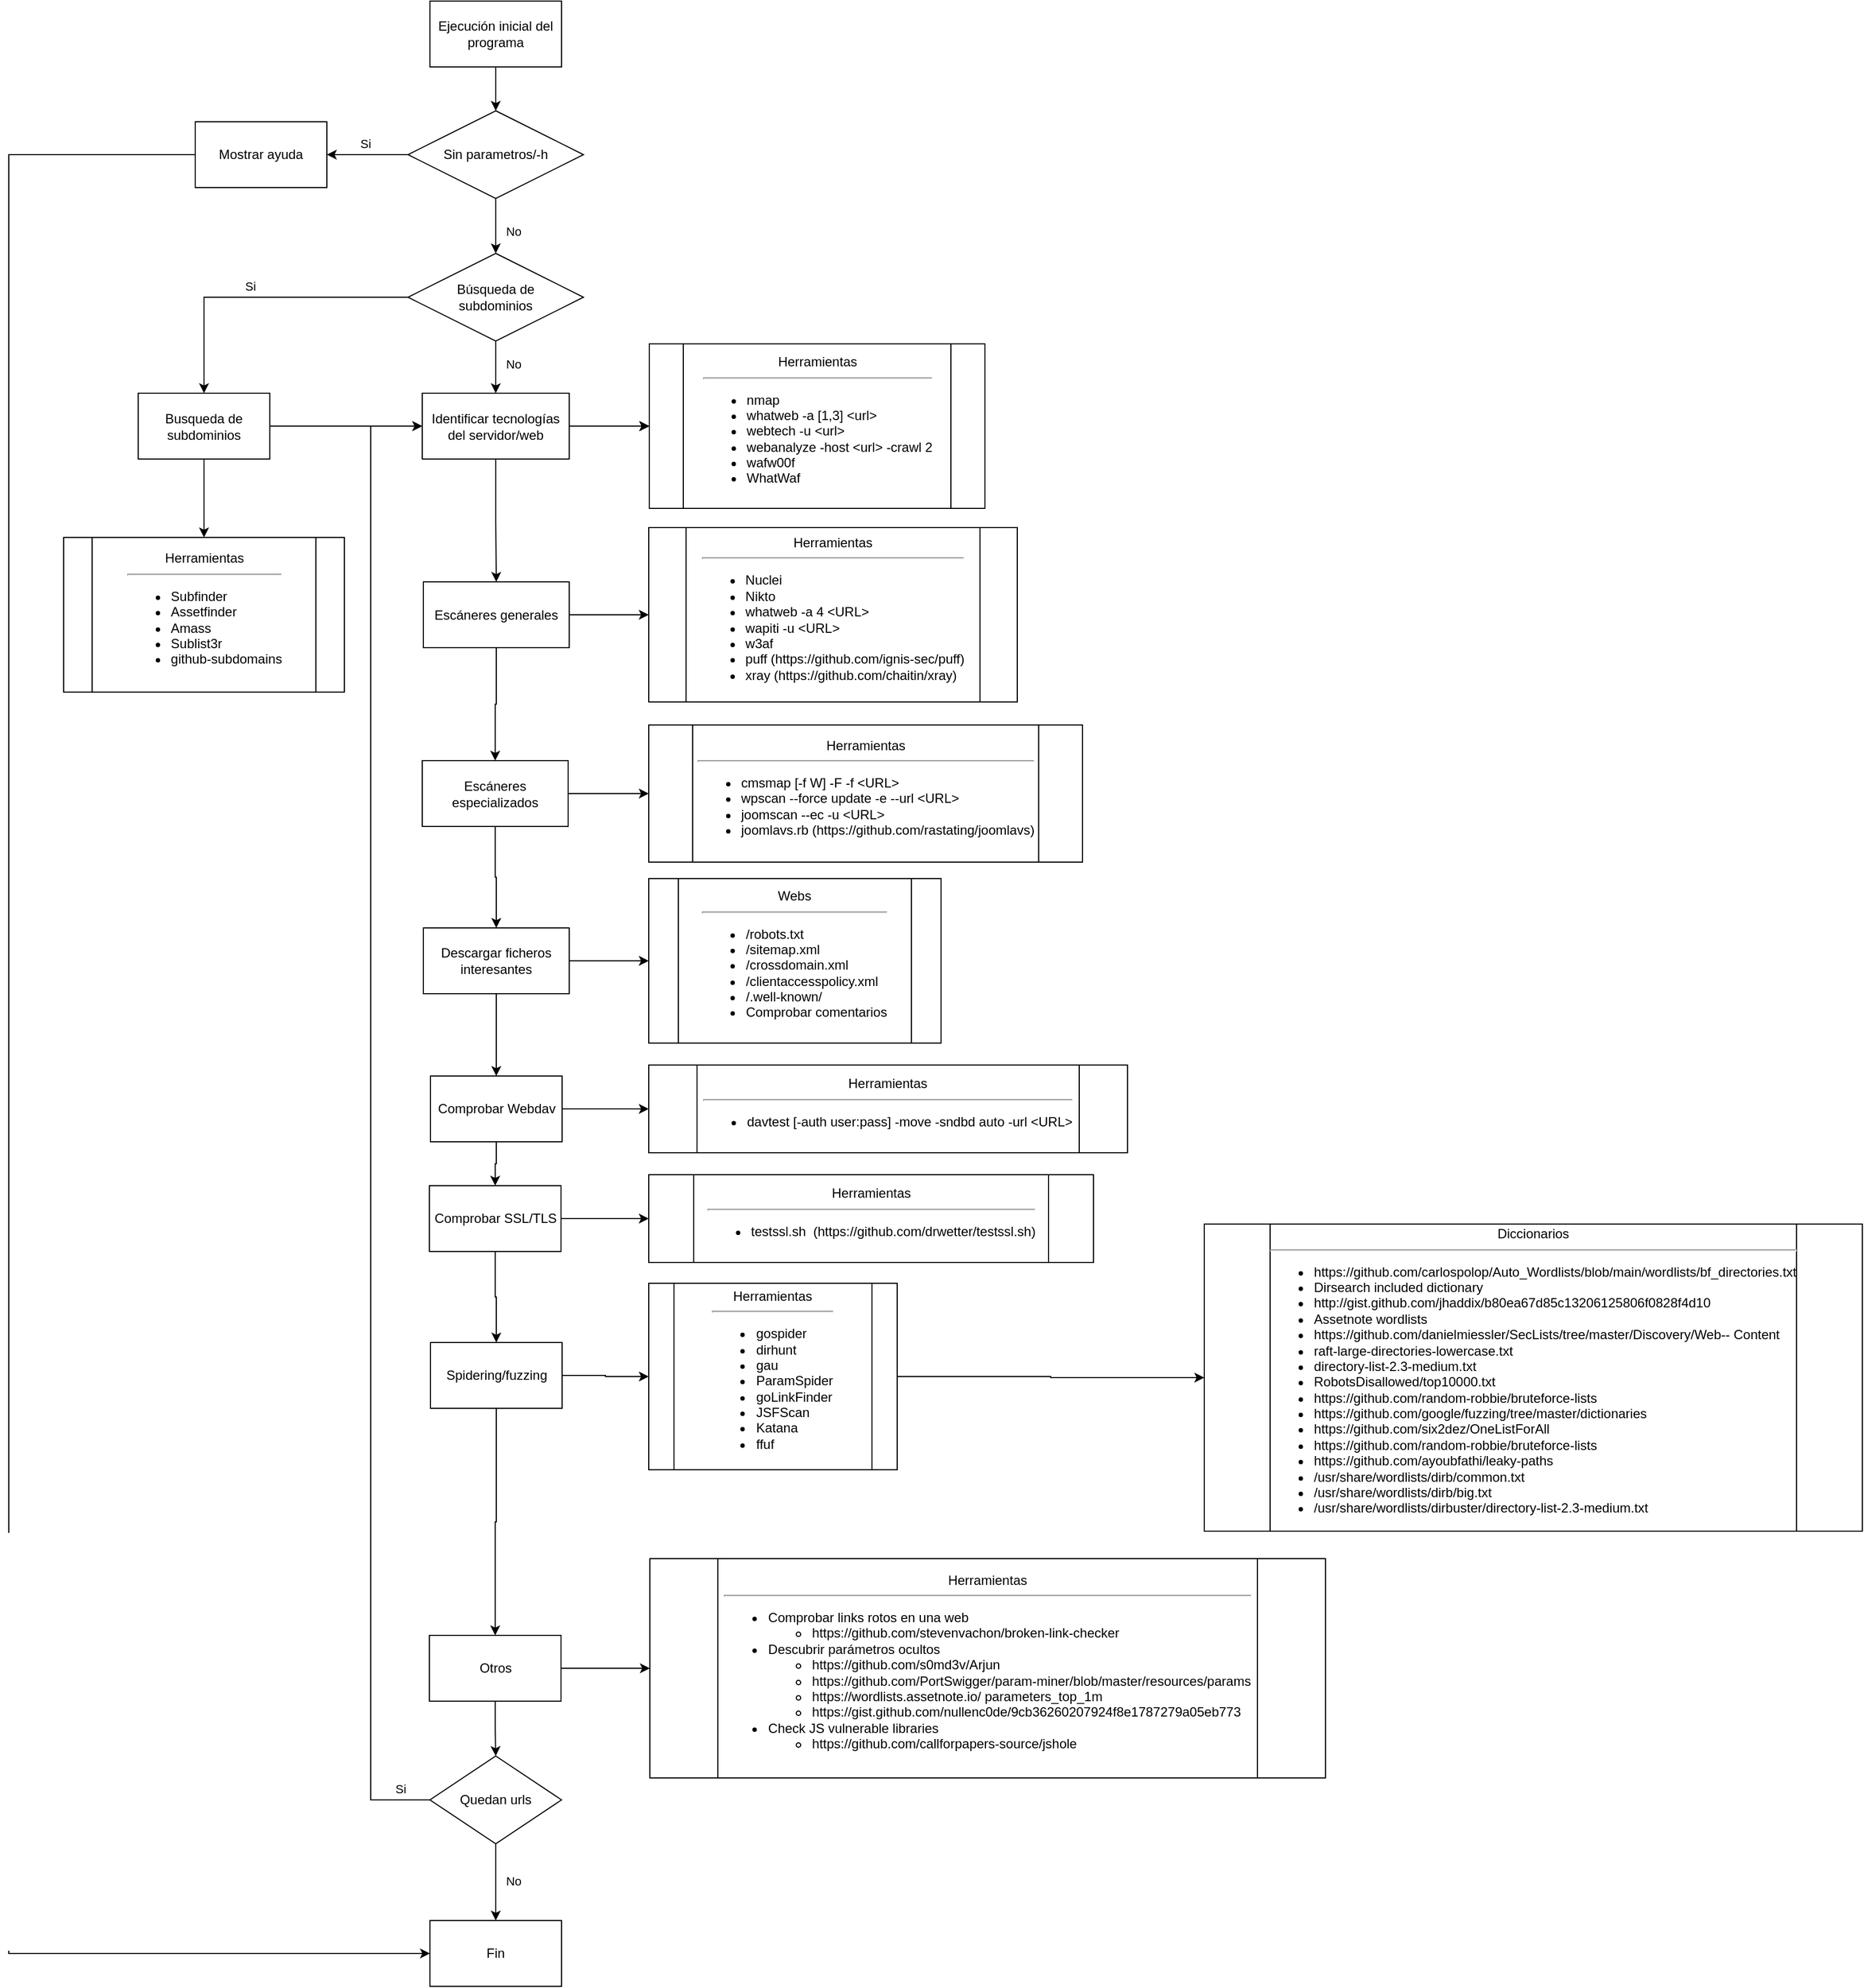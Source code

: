 <mxfile version="24.3.0" type="github">
  <diagram id="C5RBs43oDa-KdzZeNtuy" name="Page-1">
    <mxGraphModel dx="1366" dy="710" grid="1" gridSize="10" guides="1" tooltips="1" connect="1" arrows="1" fold="1" page="1" pageScale="1" pageWidth="827" pageHeight="1169" math="0" shadow="0">
      <root>
        <mxCell id="WIyWlLk6GJQsqaUBKTNV-0" />
        <mxCell id="WIyWlLk6GJQsqaUBKTNV-1" parent="WIyWlLk6GJQsqaUBKTNV-0" />
        <mxCell id="J5_poEPGG0RTB-6arFWy-14" value="Si" style="edgeStyle=orthogonalEdgeStyle;rounded=0;orthogonalLoop=1;jettySize=auto;html=1;" edge="1" parent="WIyWlLk6GJQsqaUBKTNV-1" source="J5_poEPGG0RTB-6arFWy-7" target="J5_poEPGG0RTB-6arFWy-13">
          <mxGeometry x="0.062" y="-10" relative="1" as="geometry">
            <mxPoint as="offset" />
          </mxGeometry>
        </mxCell>
        <mxCell id="J5_poEPGG0RTB-6arFWy-37" value="" style="edgeStyle=orthogonalEdgeStyle;rounded=0;orthogonalLoop=1;jettySize=auto;html=1;" edge="1" parent="WIyWlLk6GJQsqaUBKTNV-1" source="J5_poEPGG0RTB-6arFWy-7" target="J5_poEPGG0RTB-6arFWy-36">
          <mxGeometry relative="1" as="geometry" />
        </mxCell>
        <mxCell id="J5_poEPGG0RTB-6arFWy-7" value="Sin parametros/-h" style="rhombus;whiteSpace=wrap;html=1;" vertex="1" parent="WIyWlLk6GJQsqaUBKTNV-1">
          <mxGeometry x="494" y="100" width="160" height="80" as="geometry" />
        </mxCell>
        <mxCell id="J5_poEPGG0RTB-6arFWy-12" value="" style="edgeStyle=orthogonalEdgeStyle;rounded=0;orthogonalLoop=1;jettySize=auto;html=1;" edge="1" parent="WIyWlLk6GJQsqaUBKTNV-1" source="J5_poEPGG0RTB-6arFWy-11" target="J5_poEPGG0RTB-6arFWy-7">
          <mxGeometry relative="1" as="geometry" />
        </mxCell>
        <mxCell id="J5_poEPGG0RTB-6arFWy-11" value="Ejecución inicial del programa" style="rounded=0;whiteSpace=wrap;html=1;" vertex="1" parent="WIyWlLk6GJQsqaUBKTNV-1">
          <mxGeometry x="514" width="120" height="60" as="geometry" />
        </mxCell>
        <mxCell id="J5_poEPGG0RTB-6arFWy-84" style="edgeStyle=orthogonalEdgeStyle;rounded=0;orthogonalLoop=1;jettySize=auto;html=1;entryX=0;entryY=0.5;entryDx=0;entryDy=0;" edge="1" parent="WIyWlLk6GJQsqaUBKTNV-1" source="J5_poEPGG0RTB-6arFWy-13" target="J5_poEPGG0RTB-6arFWy-81">
          <mxGeometry relative="1" as="geometry">
            <Array as="points">
              <mxPoint x="130" y="140" />
              <mxPoint x="130" y="1780" />
            </Array>
          </mxGeometry>
        </mxCell>
        <mxCell id="J5_poEPGG0RTB-6arFWy-13" value="Mostrar ayuda" style="whiteSpace=wrap;html=1;" vertex="1" parent="WIyWlLk6GJQsqaUBKTNV-1">
          <mxGeometry x="300" y="110" width="120" height="60" as="geometry" />
        </mxCell>
        <mxCell id="J5_poEPGG0RTB-6arFWy-22" value="" style="edgeStyle=orthogonalEdgeStyle;rounded=0;orthogonalLoop=1;jettySize=auto;html=1;" edge="1" parent="WIyWlLk6GJQsqaUBKTNV-1" source="J5_poEPGG0RTB-6arFWy-15" target="J5_poEPGG0RTB-6arFWy-21">
          <mxGeometry relative="1" as="geometry" />
        </mxCell>
        <mxCell id="J5_poEPGG0RTB-6arFWy-24" value="" style="edgeStyle=orthogonalEdgeStyle;rounded=0;orthogonalLoop=1;jettySize=auto;html=1;" edge="1" parent="WIyWlLk6GJQsqaUBKTNV-1" source="J5_poEPGG0RTB-6arFWy-15" target="J5_poEPGG0RTB-6arFWy-21">
          <mxGeometry relative="1" as="geometry" />
        </mxCell>
        <mxCell id="J5_poEPGG0RTB-6arFWy-25" value="" style="edgeStyle=orthogonalEdgeStyle;rounded=0;orthogonalLoop=1;jettySize=auto;html=1;" edge="1" parent="WIyWlLk6GJQsqaUBKTNV-1" source="J5_poEPGG0RTB-6arFWy-15" target="J5_poEPGG0RTB-6arFWy-21">
          <mxGeometry relative="1" as="geometry" />
        </mxCell>
        <mxCell id="J5_poEPGG0RTB-6arFWy-27" value="" style="edgeStyle=orthogonalEdgeStyle;rounded=0;orthogonalLoop=1;jettySize=auto;html=1;" edge="1" parent="WIyWlLk6GJQsqaUBKTNV-1" source="J5_poEPGG0RTB-6arFWy-15" target="J5_poEPGG0RTB-6arFWy-26">
          <mxGeometry relative="1" as="geometry" />
        </mxCell>
        <mxCell id="J5_poEPGG0RTB-6arFWy-15" value="Identificar tecnologías del servidor/web" style="whiteSpace=wrap;html=1;" vertex="1" parent="WIyWlLk6GJQsqaUBKTNV-1">
          <mxGeometry x="507" y="357.5" width="134" height="60" as="geometry" />
        </mxCell>
        <mxCell id="J5_poEPGG0RTB-6arFWy-21" value="Herramientas&lt;div&gt;&lt;hr&gt;&lt;/div&gt;&lt;div style=&quot;text-align: left;&quot;&gt;&lt;ul&gt;&lt;li&gt;nmap&lt;/li&gt;&lt;li&gt;whatweb -a [1,3] &amp;lt;url&amp;gt;&lt;/li&gt;&lt;li&gt;webtech -u &amp;lt;url&amp;gt;&lt;/li&gt;&lt;li&gt;&lt;span style=&quot;background-color: initial;&quot;&gt;webanalyze -host &amp;lt;url&amp;gt; -crawl 2&lt;/span&gt;&lt;/li&gt;&lt;li&gt;&lt;span style=&quot;background-color: initial;&quot;&gt;wafw00f&lt;/span&gt;&lt;/li&gt;&lt;li&gt;&lt;span style=&quot;background-color: initial;&quot;&gt;WhatWaf&lt;/span&gt;&lt;/li&gt;&lt;/ul&gt;&lt;/div&gt;" style="shape=process;whiteSpace=wrap;html=1;backgroundOutline=1;" vertex="1" parent="WIyWlLk6GJQsqaUBKTNV-1">
          <mxGeometry x="714" y="312.5" width="306" height="150" as="geometry" />
        </mxCell>
        <mxCell id="J5_poEPGG0RTB-6arFWy-33" value="" style="edgeStyle=orthogonalEdgeStyle;rounded=0;orthogonalLoop=1;jettySize=auto;html=1;" edge="1" parent="WIyWlLk6GJQsqaUBKTNV-1" source="J5_poEPGG0RTB-6arFWy-26" target="J5_poEPGG0RTB-6arFWy-32">
          <mxGeometry relative="1" as="geometry" />
        </mxCell>
        <mxCell id="J5_poEPGG0RTB-6arFWy-52" value="" style="edgeStyle=orthogonalEdgeStyle;rounded=0;orthogonalLoop=1;jettySize=auto;html=1;" edge="1" parent="WIyWlLk6GJQsqaUBKTNV-1" source="J5_poEPGG0RTB-6arFWy-26" target="J5_poEPGG0RTB-6arFWy-30">
          <mxGeometry relative="1" as="geometry" />
        </mxCell>
        <mxCell id="J5_poEPGG0RTB-6arFWy-26" value="Escáneres generales" style="whiteSpace=wrap;html=1;" vertex="1" parent="WIyWlLk6GJQsqaUBKTNV-1">
          <mxGeometry x="508" y="529.5" width="133" height="60" as="geometry" />
        </mxCell>
        <mxCell id="J5_poEPGG0RTB-6arFWy-30" value="Herramientas&lt;div&gt;&lt;hr&gt;&lt;/div&gt;&lt;div style=&quot;text-align: left; line-height: 120%;&quot;&gt;&lt;ul&gt;&lt;li&gt;&lt;font style=&quot;font-size: 12px;&quot;&gt;Nuclei&lt;/font&gt;&lt;/li&gt;&lt;li&gt;&lt;font style=&quot;font-size: 12px;&quot;&gt;Nikto&lt;/font&gt;&lt;/li&gt;&lt;li&gt;&lt;font style=&quot;font-size: 12px;&quot;&gt;whatweb -a 4&amp;nbsp;&lt;span style=&quot;background-color: initial;&quot;&gt;&amp;lt;URL&amp;gt;&lt;/span&gt;&lt;/font&gt;&lt;/li&gt;&lt;li&gt;&lt;font style=&quot;font-size: 12px;&quot;&gt;wapiti -u&amp;nbsp;&lt;span style=&quot;background-color: initial;&quot;&gt;&amp;lt;URL&amp;gt;&lt;/span&gt;&lt;/font&gt;&lt;/li&gt;&lt;li&gt;&lt;font style=&quot;font-size: 12px;&quot;&gt;w3af&amp;nbsp;&lt;/font&gt;&lt;/li&gt;&lt;li&gt;&lt;span style=&quot;background-color: initial;&quot;&gt;&lt;font style=&quot;font-size: 12px;&quot;&gt;puff (https://github.com/ignis-sec/puff)&lt;/font&gt;&lt;/span&gt;&lt;/li&gt;&lt;li&gt;&lt;span style=&quot;background-color: initial;&quot;&gt;&lt;font style=&quot;font-size: 12px;&quot;&gt;xray (https://github.com/chaitin/xray)&lt;/font&gt;&lt;/span&gt;&lt;/li&gt;&lt;/ul&gt;&lt;/div&gt;" style="shape=process;whiteSpace=wrap;html=1;backgroundOutline=1;" vertex="1" parent="WIyWlLk6GJQsqaUBKTNV-1">
          <mxGeometry x="713.5" y="480" width="336" height="159" as="geometry" />
        </mxCell>
        <mxCell id="J5_poEPGG0RTB-6arFWy-35" value="" style="edgeStyle=orthogonalEdgeStyle;rounded=0;orthogonalLoop=1;jettySize=auto;html=1;" edge="1" parent="WIyWlLk6GJQsqaUBKTNV-1" source="J5_poEPGG0RTB-6arFWy-32" target="J5_poEPGG0RTB-6arFWy-34">
          <mxGeometry relative="1" as="geometry" />
        </mxCell>
        <mxCell id="J5_poEPGG0RTB-6arFWy-42" value="" style="edgeStyle=orthogonalEdgeStyle;rounded=0;orthogonalLoop=1;jettySize=auto;html=1;" edge="1" parent="WIyWlLk6GJQsqaUBKTNV-1" source="J5_poEPGG0RTB-6arFWy-32" target="J5_poEPGG0RTB-6arFWy-41">
          <mxGeometry relative="1" as="geometry" />
        </mxCell>
        <mxCell id="J5_poEPGG0RTB-6arFWy-32" value="Escáneres especializados" style="whiteSpace=wrap;html=1;" vertex="1" parent="WIyWlLk6GJQsqaUBKTNV-1">
          <mxGeometry x="507" y="692.5" width="133" height="60" as="geometry" />
        </mxCell>
        <mxCell id="J5_poEPGG0RTB-6arFWy-34" value="Herramientas&lt;div&gt;&lt;hr&gt;&lt;/div&gt;&lt;span style=&quot;background-color: initial;&quot;&gt;&lt;div style=&quot;&quot;&gt;&lt;ul&gt;&lt;li style=&quot;text-align: left;&quot;&gt;&lt;span style=&quot;background-color: initial;&quot;&gt;cmsmap [-f W] -F -f &amp;lt;URL&amp;gt;&lt;/span&gt;&lt;/li&gt;&lt;li style=&quot;text-align: left;&quot;&gt;&lt;span style=&quot;background-color: initial;&quot;&gt;wpscan --force update -e --url&amp;nbsp;&lt;/span&gt;&lt;span style=&quot;background-color: initial;&quot;&gt;&amp;lt;URL&amp;gt;&lt;/span&gt;&lt;/li&gt;&lt;li style=&quot;text-align: left;&quot;&gt;&lt;span style=&quot;background-color: initial;&quot;&gt;joomscan --ec -u&amp;nbsp;&lt;/span&gt;&lt;span style=&quot;background-color: initial;&quot;&gt;&amp;lt;URL&amp;gt;&lt;/span&gt;&lt;/li&gt;&lt;li style=&quot;text-align: left;&quot;&gt;&lt;span style=&quot;background-color: initial;&quot;&gt;joomlavs.rb&lt;/span&gt;&amp;nbsp;(&lt;span style=&quot;background-color: initial;&quot;&gt;https://github.com/rastating/joomlavs)&lt;/span&gt;&lt;/li&gt;&lt;/ul&gt;&lt;/div&gt;&lt;/span&gt;" style="shape=process;whiteSpace=wrap;html=1;backgroundOutline=1;" vertex="1" parent="WIyWlLk6GJQsqaUBKTNV-1">
          <mxGeometry x="713.5" y="660" width="395.5" height="125" as="geometry" />
        </mxCell>
        <mxCell id="J5_poEPGG0RTB-6arFWy-38" value="" style="edgeStyle=orthogonalEdgeStyle;rounded=0;orthogonalLoop=1;jettySize=auto;html=1;" edge="1" parent="WIyWlLk6GJQsqaUBKTNV-1" source="J5_poEPGG0RTB-6arFWy-36" target="J5_poEPGG0RTB-6arFWy-15">
          <mxGeometry relative="1" as="geometry" />
        </mxCell>
        <mxCell id="J5_poEPGG0RTB-6arFWy-39" value="No" style="edgeLabel;html=1;align=center;verticalAlign=middle;resizable=0;points=[];" vertex="1" connectable="0" parent="J5_poEPGG0RTB-6arFWy-38">
          <mxGeometry x="-0.108" y="-1" relative="1" as="geometry">
            <mxPoint x="17" as="offset" />
          </mxGeometry>
        </mxCell>
        <mxCell id="J5_poEPGG0RTB-6arFWy-44" value="" style="edgeStyle=orthogonalEdgeStyle;rounded=0;orthogonalLoop=1;jettySize=auto;html=1;" edge="1" parent="WIyWlLk6GJQsqaUBKTNV-1" source="J5_poEPGG0RTB-6arFWy-36" target="J5_poEPGG0RTB-6arFWy-43">
          <mxGeometry relative="1" as="geometry" />
        </mxCell>
        <mxCell id="J5_poEPGG0RTB-6arFWy-46" value="Si" style="edgeLabel;html=1;align=center;verticalAlign=middle;resizable=0;points=[];" vertex="1" connectable="0" parent="J5_poEPGG0RTB-6arFWy-44">
          <mxGeometry x="0.053" y="1" relative="1" as="geometry">
            <mxPoint y="-11" as="offset" />
          </mxGeometry>
        </mxCell>
        <mxCell id="J5_poEPGG0RTB-6arFWy-36" value="Búsqueda de &lt;br&gt;subdominios" style="rhombus;whiteSpace=wrap;html=1;" vertex="1" parent="WIyWlLk6GJQsqaUBKTNV-1">
          <mxGeometry x="494" y="230" width="160" height="80" as="geometry" />
        </mxCell>
        <mxCell id="J5_poEPGG0RTB-6arFWy-40" value="No" style="edgeLabel;html=1;align=center;verticalAlign=middle;resizable=0;points=[];" vertex="1" connectable="0" parent="WIyWlLk6GJQsqaUBKTNV-1">
          <mxGeometry x="590.0" y="209.999" as="geometry" />
        </mxCell>
        <mxCell id="J5_poEPGG0RTB-6arFWy-56" value="" style="edgeStyle=orthogonalEdgeStyle;rounded=0;orthogonalLoop=1;jettySize=auto;html=1;" edge="1" parent="WIyWlLk6GJQsqaUBKTNV-1" source="J5_poEPGG0RTB-6arFWy-41" target="J5_poEPGG0RTB-6arFWy-55">
          <mxGeometry relative="1" as="geometry" />
        </mxCell>
        <mxCell id="J5_poEPGG0RTB-6arFWy-58" value="" style="edgeStyle=orthogonalEdgeStyle;rounded=0;orthogonalLoop=1;jettySize=auto;html=1;" edge="1" parent="WIyWlLk6GJQsqaUBKTNV-1" source="J5_poEPGG0RTB-6arFWy-41" target="J5_poEPGG0RTB-6arFWy-57">
          <mxGeometry relative="1" as="geometry" />
        </mxCell>
        <mxCell id="J5_poEPGG0RTB-6arFWy-41" value="Descargar ficheros interesantes" style="whiteSpace=wrap;html=1;" vertex="1" parent="WIyWlLk6GJQsqaUBKTNV-1">
          <mxGeometry x="508" y="845" width="133" height="60" as="geometry" />
        </mxCell>
        <mxCell id="J5_poEPGG0RTB-6arFWy-48" value="" style="edgeStyle=orthogonalEdgeStyle;rounded=0;orthogonalLoop=1;jettySize=auto;html=1;" edge="1" parent="WIyWlLk6GJQsqaUBKTNV-1" source="J5_poEPGG0RTB-6arFWy-43" target="J5_poEPGG0RTB-6arFWy-47">
          <mxGeometry relative="1" as="geometry" />
        </mxCell>
        <mxCell id="J5_poEPGG0RTB-6arFWy-49" style="edgeStyle=orthogonalEdgeStyle;rounded=0;orthogonalLoop=1;jettySize=auto;html=1;entryX=0;entryY=0.5;entryDx=0;entryDy=0;" edge="1" parent="WIyWlLk6GJQsqaUBKTNV-1" source="J5_poEPGG0RTB-6arFWy-43" target="J5_poEPGG0RTB-6arFWy-15">
          <mxGeometry relative="1" as="geometry" />
        </mxCell>
        <mxCell id="J5_poEPGG0RTB-6arFWy-43" value="Busqueda de subdominios" style="whiteSpace=wrap;html=1;" vertex="1" parent="WIyWlLk6GJQsqaUBKTNV-1">
          <mxGeometry x="248" y="357.5" width="120" height="60" as="geometry" />
        </mxCell>
        <mxCell id="J5_poEPGG0RTB-6arFWy-47" value="Herramientas&lt;div&gt;&lt;hr&gt;&lt;/div&gt;&lt;div style=&quot;text-align: left;&quot;&gt;&lt;ul&gt;&lt;li&gt;Subfinder&lt;/li&gt;&lt;li&gt;Assetfinder&lt;/li&gt;&lt;li&gt;Amass&lt;/li&gt;&lt;li&gt;Sublist3r&lt;/li&gt;&lt;li&gt;github-subdomains&lt;/li&gt;&lt;/ul&gt;&lt;/div&gt;" style="shape=process;whiteSpace=wrap;html=1;backgroundOutline=1;" vertex="1" parent="WIyWlLk6GJQsqaUBKTNV-1">
          <mxGeometry x="180" y="489" width="256" height="141" as="geometry" />
        </mxCell>
        <mxCell id="J5_poEPGG0RTB-6arFWy-55" value="Webs&lt;hr&gt;&lt;div style=&quot;text-align: left;&quot;&gt;&lt;ul&gt;&lt;li&gt;&lt;span style=&quot;background-color: initial;&quot;&gt;/robots.txt&lt;/span&gt;&lt;/li&gt;&lt;li&gt;/sitemap.xml&lt;/li&gt;&lt;li&gt;/crossdomain.xml&lt;/li&gt;&lt;li&gt;/&lt;span style=&quot;background-color: initial;&quot;&gt;clientaccesspolicy.xml&lt;/span&gt;&lt;/li&gt;&lt;li&gt;/.well-known/&lt;/li&gt;&lt;li&gt;Comprobar comentarios&lt;/li&gt;&lt;/ul&gt;&lt;/div&gt;" style="shape=process;whiteSpace=wrap;html=1;backgroundOutline=1;" vertex="1" parent="WIyWlLk6GJQsqaUBKTNV-1">
          <mxGeometry x="713.5" y="800" width="266.5" height="150" as="geometry" />
        </mxCell>
        <mxCell id="J5_poEPGG0RTB-6arFWy-60" value="" style="edgeStyle=orthogonalEdgeStyle;rounded=0;orthogonalLoop=1;jettySize=auto;html=1;" edge="1" parent="WIyWlLk6GJQsqaUBKTNV-1" source="J5_poEPGG0RTB-6arFWy-57" target="J5_poEPGG0RTB-6arFWy-59">
          <mxGeometry relative="1" as="geometry" />
        </mxCell>
        <mxCell id="J5_poEPGG0RTB-6arFWy-63" value="" style="edgeStyle=orthogonalEdgeStyle;rounded=0;orthogonalLoop=1;jettySize=auto;html=1;" edge="1" parent="WIyWlLk6GJQsqaUBKTNV-1" source="J5_poEPGG0RTB-6arFWy-57" target="J5_poEPGG0RTB-6arFWy-62">
          <mxGeometry relative="1" as="geometry" />
        </mxCell>
        <mxCell id="J5_poEPGG0RTB-6arFWy-57" value="Comprobar Webdav" style="whiteSpace=wrap;html=1;" vertex="1" parent="WIyWlLk6GJQsqaUBKTNV-1">
          <mxGeometry x="514.5" y="980" width="120" height="60" as="geometry" />
        </mxCell>
        <mxCell id="J5_poEPGG0RTB-6arFWy-59" value="Herramientas&lt;hr&gt;&lt;ul&gt;&lt;li&gt;davtest [-auth user:pass] -move -sndbd auto -url &amp;lt;URL&amp;gt;&lt;/li&gt;&lt;/ul&gt;" style="shape=process;whiteSpace=wrap;html=1;backgroundOutline=1;" vertex="1" parent="WIyWlLk6GJQsqaUBKTNV-1">
          <mxGeometry x="713.5" y="970" width="436.5" height="80" as="geometry" />
        </mxCell>
        <mxCell id="J5_poEPGG0RTB-6arFWy-61" value="Herramientas&lt;hr&gt;&lt;div style=&quot;text-align: left;&quot;&gt;&lt;ul&gt;&lt;li&gt;&lt;span style=&quot;background-color: initial;&quot;&gt;Comprobar links rotos en una web&lt;/span&gt;&lt;/li&gt;&lt;ul&gt;&lt;li&gt;&lt;span style=&quot;background-color: initial;&quot;&gt;https://github.com/stevenvachon/broken-link-checker&lt;br&gt;&lt;/span&gt;&lt;/li&gt;&lt;/ul&gt;&lt;li&gt;&lt;span style=&quot;background-color: initial;&quot;&gt;Descubrir parámetros ocultos&lt;/span&gt;&lt;/li&gt;&lt;ul&gt;&lt;li&gt;https://github.com/s0md3v/Arjun&lt;br&gt;&lt;/li&gt;&lt;li&gt;https://github.com/PortSwigger/param-miner/blob/master/resources/params&lt;br&gt;&lt;/li&gt;&lt;li&gt;https://wordlists.assetnote.io/&amp;nbsp;parameters_top_1m&lt;br&gt;&lt;/li&gt;&lt;li&gt;https://gist.github.com/nullenc0de/9cb36260207924f8e1787279a05eb773&lt;br&gt;&lt;/li&gt;&lt;/ul&gt;&lt;li&gt;Check JS vulnerable libraries&lt;/li&gt;&lt;ul&gt;&lt;li&gt;https://github.com/callforpapers-source/jshole&lt;/li&gt;&lt;/ul&gt;&lt;/ul&gt;&lt;/div&gt;" style="shape=process;whiteSpace=wrap;html=1;backgroundOutline=1;" vertex="1" parent="WIyWlLk6GJQsqaUBKTNV-1">
          <mxGeometry x="714.5" y="1420" width="616" height="200" as="geometry" />
        </mxCell>
        <mxCell id="J5_poEPGG0RTB-6arFWy-65" value="" style="edgeStyle=orthogonalEdgeStyle;rounded=0;orthogonalLoop=1;jettySize=auto;html=1;" edge="1" parent="WIyWlLk6GJQsqaUBKTNV-1" source="J5_poEPGG0RTB-6arFWy-62" target="J5_poEPGG0RTB-6arFWy-64">
          <mxGeometry relative="1" as="geometry" />
        </mxCell>
        <mxCell id="J5_poEPGG0RTB-6arFWy-67" value="" style="edgeStyle=orthogonalEdgeStyle;rounded=0;orthogonalLoop=1;jettySize=auto;html=1;" edge="1" parent="WIyWlLk6GJQsqaUBKTNV-1" source="J5_poEPGG0RTB-6arFWy-62" target="J5_poEPGG0RTB-6arFWy-66">
          <mxGeometry relative="1" as="geometry" />
        </mxCell>
        <mxCell id="J5_poEPGG0RTB-6arFWy-62" value="Comprobar SSL/TLS" style="whiteSpace=wrap;html=1;" vertex="1" parent="WIyWlLk6GJQsqaUBKTNV-1">
          <mxGeometry x="513.5" y="1080" width="120" height="60" as="geometry" />
        </mxCell>
        <mxCell id="J5_poEPGG0RTB-6arFWy-64" value="Herramientas&lt;hr&gt;&lt;div style=&quot;text-align: left;&quot;&gt;&lt;ul&gt;&lt;li&gt;&lt;span style=&quot;background-color: initial;&quot;&gt;testssl.sh&amp;nbsp;&lt;/span&gt;&amp;nbsp;(https://github.com/drwetter/testssl.sh)&lt;/li&gt;&lt;/ul&gt;&lt;/div&gt;" style="shape=process;whiteSpace=wrap;html=1;backgroundOutline=1;" vertex="1" parent="WIyWlLk6GJQsqaUBKTNV-1">
          <mxGeometry x="713.5" y="1070" width="405.5" height="80" as="geometry" />
        </mxCell>
        <mxCell id="J5_poEPGG0RTB-6arFWy-69" value="" style="edgeStyle=orthogonalEdgeStyle;rounded=0;orthogonalLoop=1;jettySize=auto;html=1;" edge="1" parent="WIyWlLk6GJQsqaUBKTNV-1" source="J5_poEPGG0RTB-6arFWy-66" target="J5_poEPGG0RTB-6arFWy-68">
          <mxGeometry relative="1" as="geometry" />
        </mxCell>
        <mxCell id="J5_poEPGG0RTB-6arFWy-75" value="" style="edgeStyle=orthogonalEdgeStyle;rounded=0;orthogonalLoop=1;jettySize=auto;html=1;" edge="1" parent="WIyWlLk6GJQsqaUBKTNV-1" source="J5_poEPGG0RTB-6arFWy-66" target="J5_poEPGG0RTB-6arFWy-74">
          <mxGeometry relative="1" as="geometry" />
        </mxCell>
        <mxCell id="J5_poEPGG0RTB-6arFWy-66" value="Spidering/fuzzing" style="whiteSpace=wrap;html=1;" vertex="1" parent="WIyWlLk6GJQsqaUBKTNV-1">
          <mxGeometry x="514.5" y="1223" width="120" height="60" as="geometry" />
        </mxCell>
        <mxCell id="J5_poEPGG0RTB-6arFWy-71" value="" style="edgeStyle=orthogonalEdgeStyle;rounded=0;orthogonalLoop=1;jettySize=auto;html=1;" edge="1" parent="WIyWlLk6GJQsqaUBKTNV-1" source="J5_poEPGG0RTB-6arFWy-68" target="J5_poEPGG0RTB-6arFWy-70">
          <mxGeometry relative="1" as="geometry" />
        </mxCell>
        <mxCell id="J5_poEPGG0RTB-6arFWy-68" value="Herramientas&lt;hr&gt;&lt;div style=&quot;text-align: left;&quot;&gt;&lt;ul&gt;&lt;li&gt;&lt;span style=&quot;background-color: initial;&quot;&gt;gospider&lt;/span&gt;&lt;/li&gt;&lt;li&gt;dirhunt&lt;/li&gt;&lt;li&gt;gau&lt;/li&gt;&lt;li&gt;ParamSpider&lt;/li&gt;&lt;li&gt;goLinkFinder&lt;/li&gt;&lt;li&gt;JSFScan&lt;/li&gt;&lt;li&gt;Katana&lt;/li&gt;&lt;li&gt;ffuf&lt;/li&gt;&lt;/ul&gt;&lt;/div&gt;" style="shape=process;whiteSpace=wrap;html=1;backgroundOutline=1;" vertex="1" parent="WIyWlLk6GJQsqaUBKTNV-1">
          <mxGeometry x="713.5" y="1169" width="226.5" height="170" as="geometry" />
        </mxCell>
        <mxCell id="J5_poEPGG0RTB-6arFWy-70" value="Diccionarios&lt;hr&gt;&lt;div style=&quot;text-align: left;&quot;&gt;&lt;ul&gt;&lt;li&gt;https://github.com/carlospolop/Auto_Wordlists/blob/main/wordlists/bf_directories.txt&lt;/li&gt;&lt;li&gt;Dirsearch included dictionary&lt;/li&gt;&lt;li&gt;http://gist.github.com/jhaddix/b80ea67d85c13206125806f0828f4d10&lt;/li&gt;&lt;li&gt;Assetnote wordlists&lt;/li&gt;&lt;li&gt;https://github.com/danielmiessler/SecLists/tree/master/Discovery/Web-- Content&lt;/li&gt;&lt;li&gt;raft-large-directories-lowercase.txt&lt;/li&gt;&lt;li&gt;directory-list-2.3-medium.txt&lt;/li&gt;&lt;li&gt;RobotsDisallowed/top10000.txt&lt;/li&gt;&lt;li&gt;https://github.com/random-robbie/bruteforce-lists&lt;/li&gt;&lt;li&gt;https://github.com/google/fuzzing/tree/master/dictionaries&lt;/li&gt;&lt;li&gt;https://github.com/six2dez/OneListForAll&lt;/li&gt;&lt;li&gt;https://github.com/random-robbie/bruteforce-lists&lt;/li&gt;&lt;li&gt;https://github.com/ayoubfathi/leaky-paths&lt;/li&gt;&lt;li&gt;/usr/share/wordlists/dirb/common.txt&lt;/li&gt;&lt;li&gt;/usr/share/wordlists/dirb/big.txt&lt;/li&gt;&lt;li&gt;/usr/share/wordlists/dirbuster/directory-list-2.3-medium.txt&lt;/li&gt;&lt;/ul&gt;&lt;/div&gt;" style="shape=process;whiteSpace=wrap;html=1;backgroundOutline=1;align=center;" vertex="1" parent="WIyWlLk6GJQsqaUBKTNV-1">
          <mxGeometry x="1220" y="1115" width="600" height="280" as="geometry" />
        </mxCell>
        <mxCell id="J5_poEPGG0RTB-6arFWy-76" value="" style="edgeStyle=orthogonalEdgeStyle;rounded=0;orthogonalLoop=1;jettySize=auto;html=1;" edge="1" parent="WIyWlLk6GJQsqaUBKTNV-1" source="J5_poEPGG0RTB-6arFWy-74" target="J5_poEPGG0RTB-6arFWy-61">
          <mxGeometry relative="1" as="geometry" />
        </mxCell>
        <mxCell id="J5_poEPGG0RTB-6arFWy-78" value="" style="edgeStyle=orthogonalEdgeStyle;rounded=0;orthogonalLoop=1;jettySize=auto;html=1;" edge="1" parent="WIyWlLk6GJQsqaUBKTNV-1" source="J5_poEPGG0RTB-6arFWy-74" target="J5_poEPGG0RTB-6arFWy-77">
          <mxGeometry relative="1" as="geometry" />
        </mxCell>
        <mxCell id="J5_poEPGG0RTB-6arFWy-74" value="Otros" style="whiteSpace=wrap;html=1;" vertex="1" parent="WIyWlLk6GJQsqaUBKTNV-1">
          <mxGeometry x="513.5" y="1490" width="120" height="60" as="geometry" />
        </mxCell>
        <mxCell id="J5_poEPGG0RTB-6arFWy-79" style="edgeStyle=orthogonalEdgeStyle;rounded=0;orthogonalLoop=1;jettySize=auto;html=1;entryX=0;entryY=0.5;entryDx=0;entryDy=0;exitX=0;exitY=0.5;exitDx=0;exitDy=0;" edge="1" parent="WIyWlLk6GJQsqaUBKTNV-1" source="J5_poEPGG0RTB-6arFWy-77" target="J5_poEPGG0RTB-6arFWy-15">
          <mxGeometry relative="1" as="geometry">
            <Array as="points">
              <mxPoint x="460" y="1640" />
              <mxPoint x="460" y="388" />
            </Array>
          </mxGeometry>
        </mxCell>
        <mxCell id="J5_poEPGG0RTB-6arFWy-80" value="Si" style="edgeLabel;html=1;align=center;verticalAlign=middle;resizable=0;points=[];" vertex="1" connectable="0" parent="J5_poEPGG0RTB-6arFWy-79">
          <mxGeometry x="-0.959" y="1" relative="1" as="geometry">
            <mxPoint y="-11" as="offset" />
          </mxGeometry>
        </mxCell>
        <mxCell id="J5_poEPGG0RTB-6arFWy-82" value="" style="edgeStyle=orthogonalEdgeStyle;rounded=0;orthogonalLoop=1;jettySize=auto;html=1;" edge="1" parent="WIyWlLk6GJQsqaUBKTNV-1" source="J5_poEPGG0RTB-6arFWy-77" target="J5_poEPGG0RTB-6arFWy-81">
          <mxGeometry relative="1" as="geometry" />
        </mxCell>
        <mxCell id="J5_poEPGG0RTB-6arFWy-83" value="No" style="edgeLabel;html=1;align=center;verticalAlign=middle;resizable=0;points=[];" vertex="1" connectable="0" parent="J5_poEPGG0RTB-6arFWy-82">
          <mxGeometry x="-0.027" y="1" relative="1" as="geometry">
            <mxPoint x="15" as="offset" />
          </mxGeometry>
        </mxCell>
        <mxCell id="J5_poEPGG0RTB-6arFWy-77" value="Quedan urls" style="rhombus;whiteSpace=wrap;html=1;" vertex="1" parent="WIyWlLk6GJQsqaUBKTNV-1">
          <mxGeometry x="514" y="1600" width="120" height="80" as="geometry" />
        </mxCell>
        <mxCell id="J5_poEPGG0RTB-6arFWy-81" value="Fin" style="whiteSpace=wrap;html=1;" vertex="1" parent="WIyWlLk6GJQsqaUBKTNV-1">
          <mxGeometry x="514" y="1750" width="120" height="60" as="geometry" />
        </mxCell>
      </root>
    </mxGraphModel>
  </diagram>
</mxfile>
